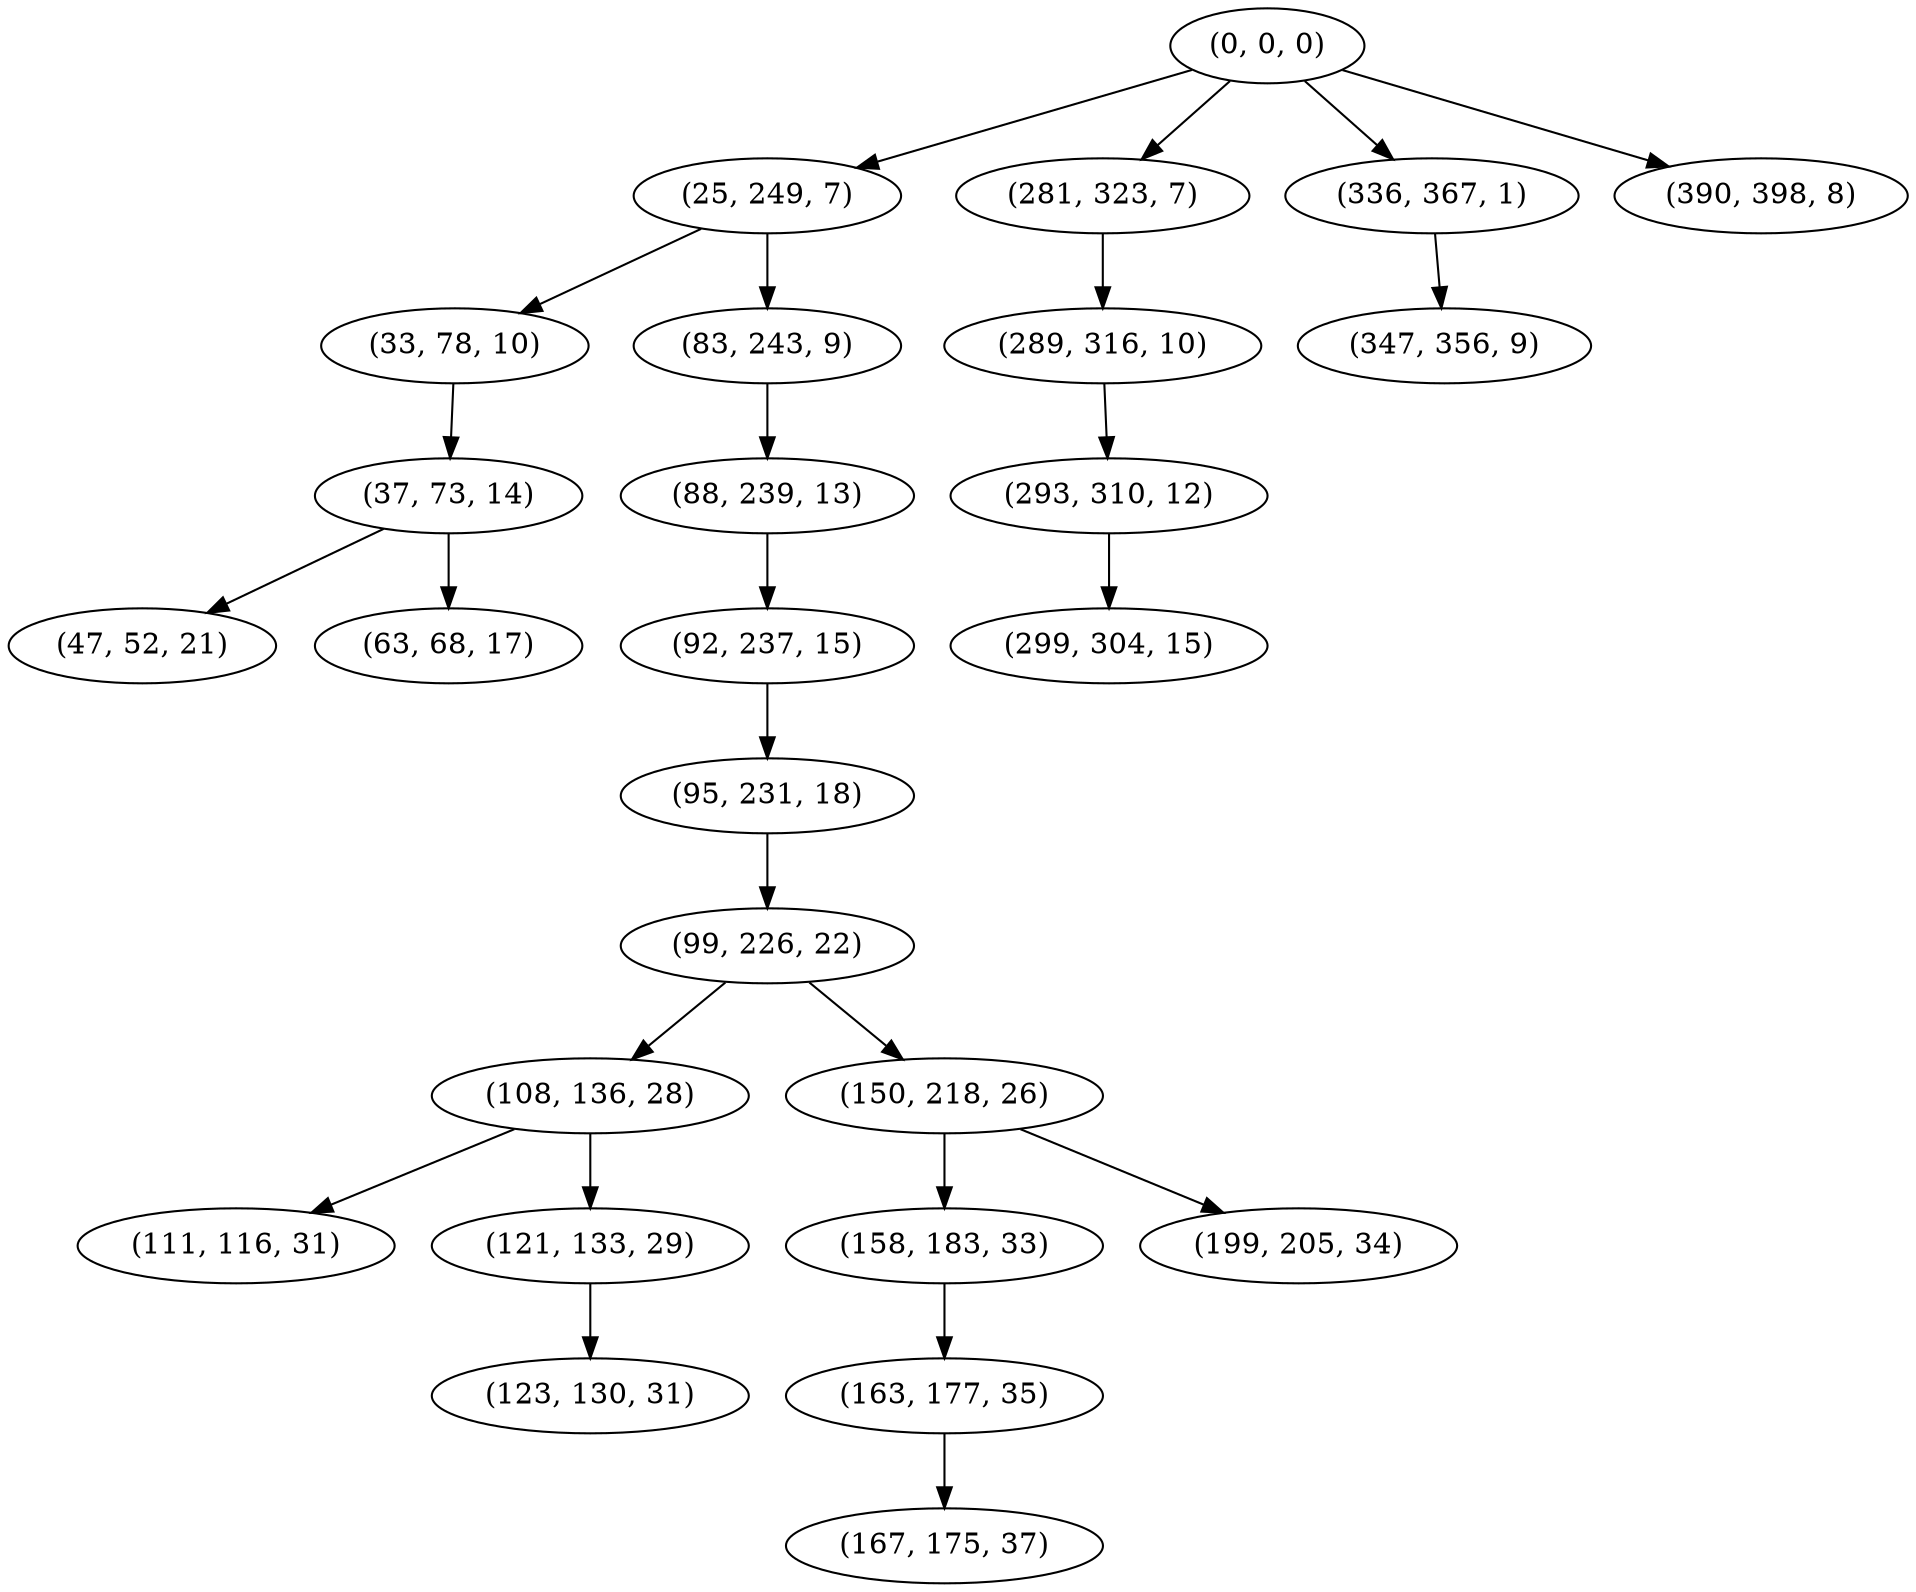 digraph tree {
    "(0, 0, 0)";
    "(25, 249, 7)";
    "(33, 78, 10)";
    "(37, 73, 14)";
    "(47, 52, 21)";
    "(63, 68, 17)";
    "(83, 243, 9)";
    "(88, 239, 13)";
    "(92, 237, 15)";
    "(95, 231, 18)";
    "(99, 226, 22)";
    "(108, 136, 28)";
    "(111, 116, 31)";
    "(121, 133, 29)";
    "(123, 130, 31)";
    "(150, 218, 26)";
    "(158, 183, 33)";
    "(163, 177, 35)";
    "(167, 175, 37)";
    "(199, 205, 34)";
    "(281, 323, 7)";
    "(289, 316, 10)";
    "(293, 310, 12)";
    "(299, 304, 15)";
    "(336, 367, 1)";
    "(347, 356, 9)";
    "(390, 398, 8)";
    "(0, 0, 0)" -> "(25, 249, 7)";
    "(0, 0, 0)" -> "(281, 323, 7)";
    "(0, 0, 0)" -> "(336, 367, 1)";
    "(0, 0, 0)" -> "(390, 398, 8)";
    "(25, 249, 7)" -> "(33, 78, 10)";
    "(25, 249, 7)" -> "(83, 243, 9)";
    "(33, 78, 10)" -> "(37, 73, 14)";
    "(37, 73, 14)" -> "(47, 52, 21)";
    "(37, 73, 14)" -> "(63, 68, 17)";
    "(83, 243, 9)" -> "(88, 239, 13)";
    "(88, 239, 13)" -> "(92, 237, 15)";
    "(92, 237, 15)" -> "(95, 231, 18)";
    "(95, 231, 18)" -> "(99, 226, 22)";
    "(99, 226, 22)" -> "(108, 136, 28)";
    "(99, 226, 22)" -> "(150, 218, 26)";
    "(108, 136, 28)" -> "(111, 116, 31)";
    "(108, 136, 28)" -> "(121, 133, 29)";
    "(121, 133, 29)" -> "(123, 130, 31)";
    "(150, 218, 26)" -> "(158, 183, 33)";
    "(150, 218, 26)" -> "(199, 205, 34)";
    "(158, 183, 33)" -> "(163, 177, 35)";
    "(163, 177, 35)" -> "(167, 175, 37)";
    "(281, 323, 7)" -> "(289, 316, 10)";
    "(289, 316, 10)" -> "(293, 310, 12)";
    "(293, 310, 12)" -> "(299, 304, 15)";
    "(336, 367, 1)" -> "(347, 356, 9)";
}
